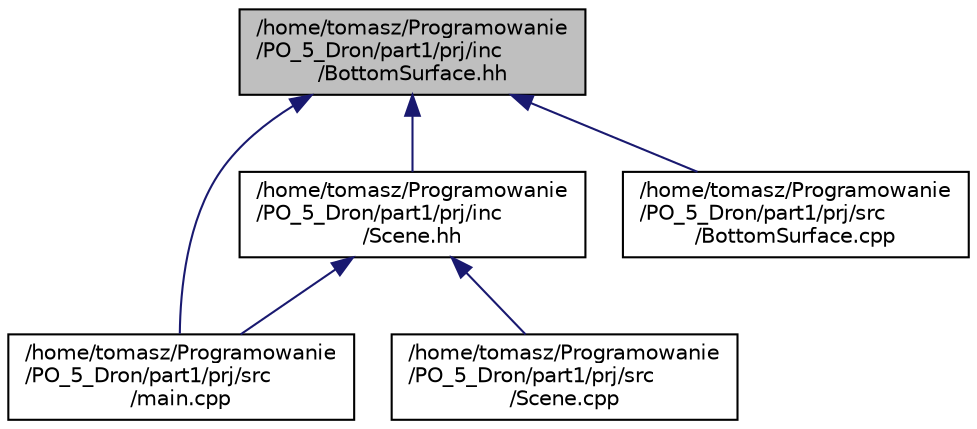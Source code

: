 digraph "/home/tomasz/Programowanie/PO_5_Dron/part1/prj/inc/BottomSurface.hh"
{
  edge [fontname="Helvetica",fontsize="10",labelfontname="Helvetica",labelfontsize="10"];
  node [fontname="Helvetica",fontsize="10",shape=record];
  Node5 [label="/home/tomasz/Programowanie\l/PO_5_Dron/part1/prj/inc\l/BottomSurface.hh",height=0.2,width=0.4,color="black", fillcolor="grey75", style="filled", fontcolor="black"];
  Node5 -> Node6 [dir="back",color="midnightblue",fontsize="10",style="solid",fontname="Helvetica"];
  Node6 [label="/home/tomasz/Programowanie\l/PO_5_Dron/part1/prj/inc\l/Scene.hh",height=0.2,width=0.4,color="black", fillcolor="white", style="filled",URL="$_scene_8hh.html"];
  Node6 -> Node7 [dir="back",color="midnightblue",fontsize="10",style="solid",fontname="Helvetica"];
  Node7 [label="/home/tomasz/Programowanie\l/PO_5_Dron/part1/prj/src\l/main.cpp",height=0.2,width=0.4,color="black", fillcolor="white", style="filled",URL="$main_8cpp.html"];
  Node6 -> Node8 [dir="back",color="midnightblue",fontsize="10",style="solid",fontname="Helvetica"];
  Node8 [label="/home/tomasz/Programowanie\l/PO_5_Dron/part1/prj/src\l/Scene.cpp",height=0.2,width=0.4,color="black", fillcolor="white", style="filled",URL="$_scene_8cpp.html"];
  Node5 -> Node9 [dir="back",color="midnightblue",fontsize="10",style="solid",fontname="Helvetica"];
  Node9 [label="/home/tomasz/Programowanie\l/PO_5_Dron/part1/prj/src\l/BottomSurface.cpp",height=0.2,width=0.4,color="black", fillcolor="white", style="filled",URL="$_bottom_surface_8cpp.html"];
  Node5 -> Node7 [dir="back",color="midnightblue",fontsize="10",style="solid",fontname="Helvetica"];
}
